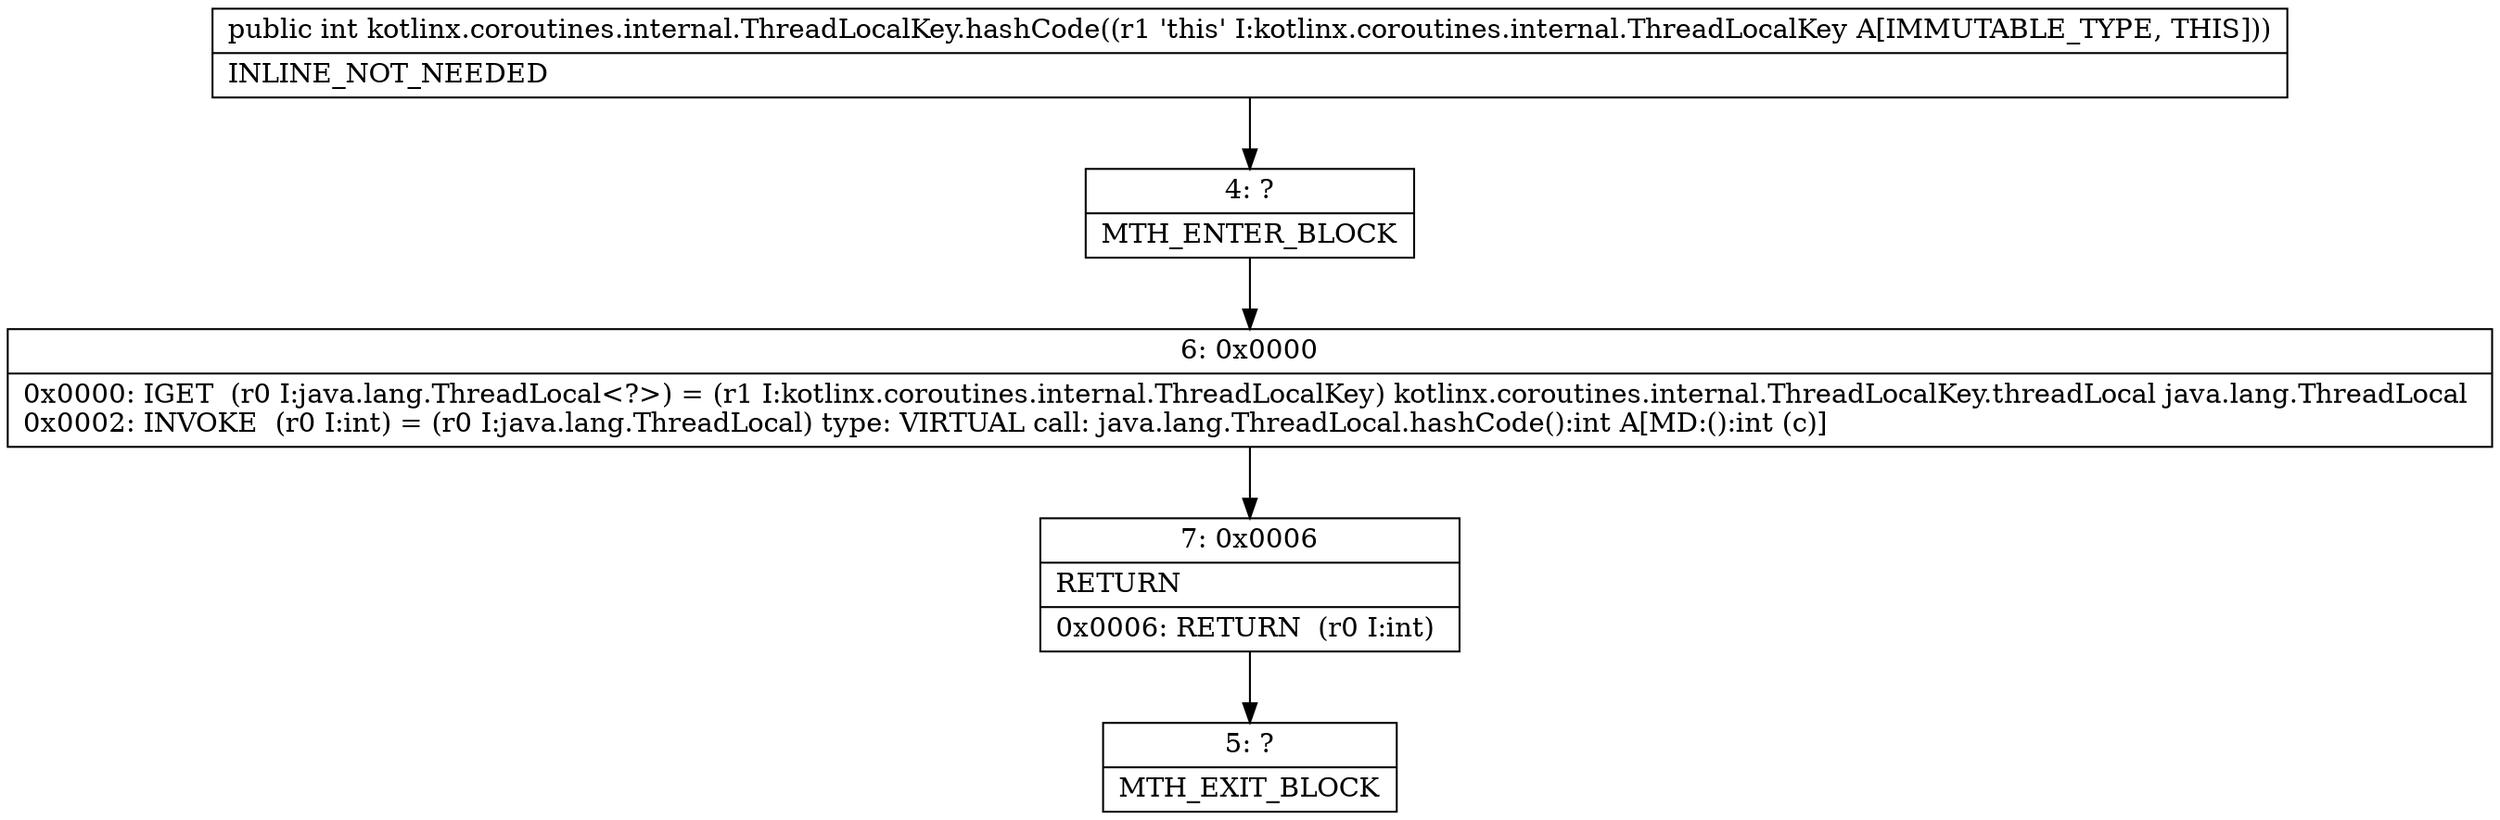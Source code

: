 digraph "CFG forkotlinx.coroutines.internal.ThreadLocalKey.hashCode()I" {
Node_4 [shape=record,label="{4\:\ ?|MTH_ENTER_BLOCK\l}"];
Node_6 [shape=record,label="{6\:\ 0x0000|0x0000: IGET  (r0 I:java.lang.ThreadLocal\<?\>) = (r1 I:kotlinx.coroutines.internal.ThreadLocalKey) kotlinx.coroutines.internal.ThreadLocalKey.threadLocal java.lang.ThreadLocal \l0x0002: INVOKE  (r0 I:int) = (r0 I:java.lang.ThreadLocal) type: VIRTUAL call: java.lang.ThreadLocal.hashCode():int A[MD:():int (c)]\l}"];
Node_7 [shape=record,label="{7\:\ 0x0006|RETURN\l|0x0006: RETURN  (r0 I:int) \l}"];
Node_5 [shape=record,label="{5\:\ ?|MTH_EXIT_BLOCK\l}"];
MethodNode[shape=record,label="{public int kotlinx.coroutines.internal.ThreadLocalKey.hashCode((r1 'this' I:kotlinx.coroutines.internal.ThreadLocalKey A[IMMUTABLE_TYPE, THIS]))  | INLINE_NOT_NEEDED\l}"];
MethodNode -> Node_4;Node_4 -> Node_6;
Node_6 -> Node_7;
Node_7 -> Node_5;
}

